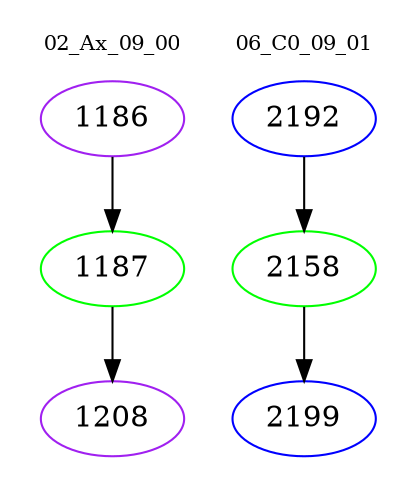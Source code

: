 digraph{
subgraph cluster_0 {
color = white
label = "02_Ax_09_00";
fontsize=10;
T0_1186 [label="1186", color="purple"]
T0_1186 -> T0_1187 [color="black"]
T0_1187 [label="1187", color="green"]
T0_1187 -> T0_1208 [color="black"]
T0_1208 [label="1208", color="purple"]
}
subgraph cluster_1 {
color = white
label = "06_C0_09_01";
fontsize=10;
T1_2192 [label="2192", color="blue"]
T1_2192 -> T1_2158 [color="black"]
T1_2158 [label="2158", color="green"]
T1_2158 -> T1_2199 [color="black"]
T1_2199 [label="2199", color="blue"]
}
}
